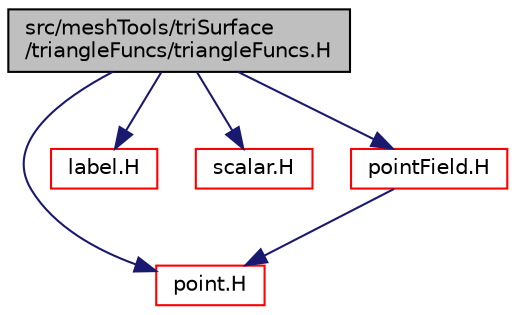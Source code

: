 digraph "src/meshTools/triSurface/triangleFuncs/triangleFuncs.H"
{
  bgcolor="transparent";
  edge [fontname="Helvetica",fontsize="10",labelfontname="Helvetica",labelfontsize="10"];
  node [fontname="Helvetica",fontsize="10",shape=record];
  Node1 [label="src/meshTools/triSurface\l/triangleFuncs/triangleFuncs.H",height=0.2,width=0.4,color="black", fillcolor="grey75", style="filled", fontcolor="black"];
  Node1 -> Node2 [color="midnightblue",fontsize="10",style="solid",fontname="Helvetica"];
  Node2 [label="point.H",height=0.2,width=0.4,color="red",URL="$a08945.html"];
  Node1 -> Node3 [color="midnightblue",fontsize="10",style="solid",fontname="Helvetica"];
  Node3 [label="label.H",height=0.2,width=0.4,color="red",URL="$a09050.html"];
  Node1 -> Node4 [color="midnightblue",fontsize="10",style="solid",fontname="Helvetica"];
  Node4 [label="scalar.H",height=0.2,width=0.4,color="red",URL="$a09115.html"];
  Node1 -> Node5 [color="midnightblue",fontsize="10",style="solid",fontname="Helvetica"];
  Node5 [label="pointField.H",height=0.2,width=0.4,color="red",URL="$a08946.html"];
  Node5 -> Node2 [color="midnightblue",fontsize="10",style="solid",fontname="Helvetica"];
}
